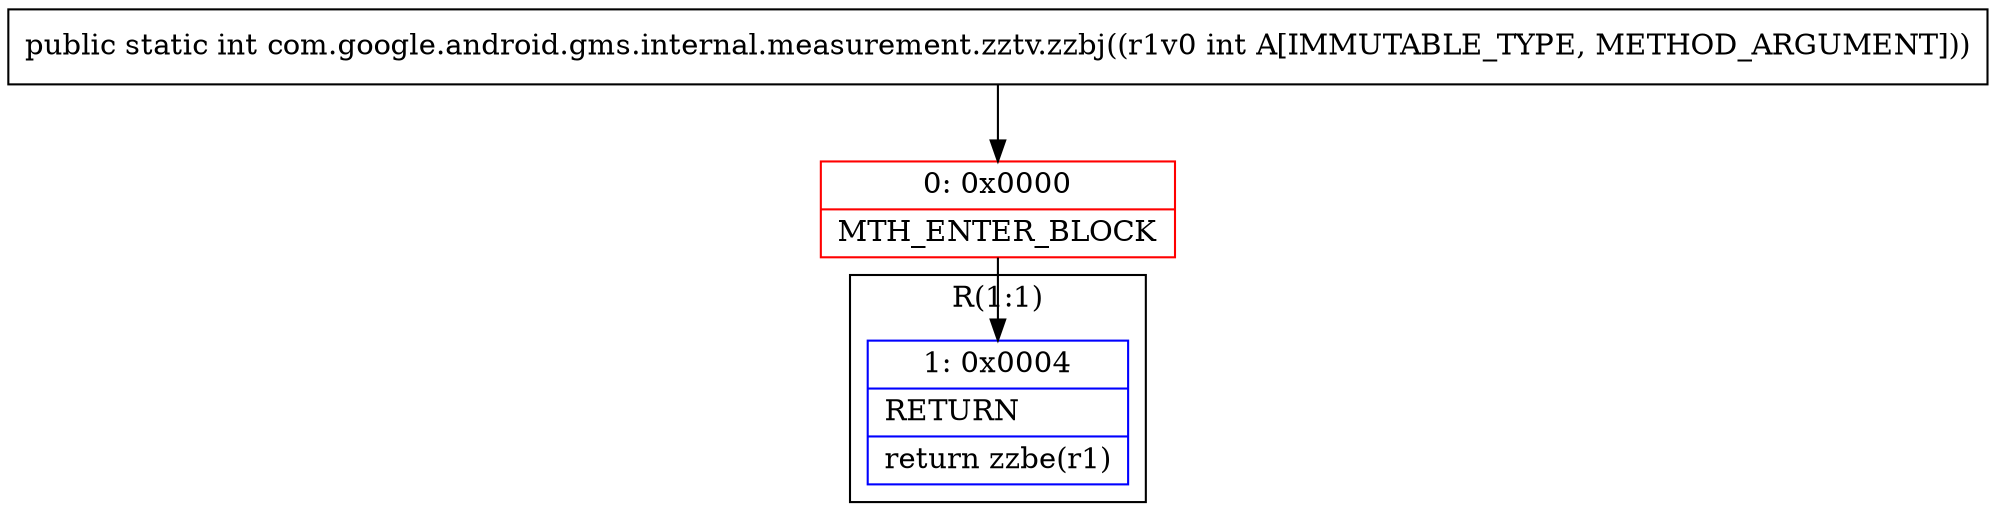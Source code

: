 digraph "CFG forcom.google.android.gms.internal.measurement.zztv.zzbj(I)I" {
subgraph cluster_Region_784594912 {
label = "R(1:1)";
node [shape=record,color=blue];
Node_1 [shape=record,label="{1\:\ 0x0004|RETURN\l|return zzbe(r1)\l}"];
}
Node_0 [shape=record,color=red,label="{0\:\ 0x0000|MTH_ENTER_BLOCK\l}"];
MethodNode[shape=record,label="{public static int com.google.android.gms.internal.measurement.zztv.zzbj((r1v0 int A[IMMUTABLE_TYPE, METHOD_ARGUMENT])) }"];
MethodNode -> Node_0;
Node_0 -> Node_1;
}

